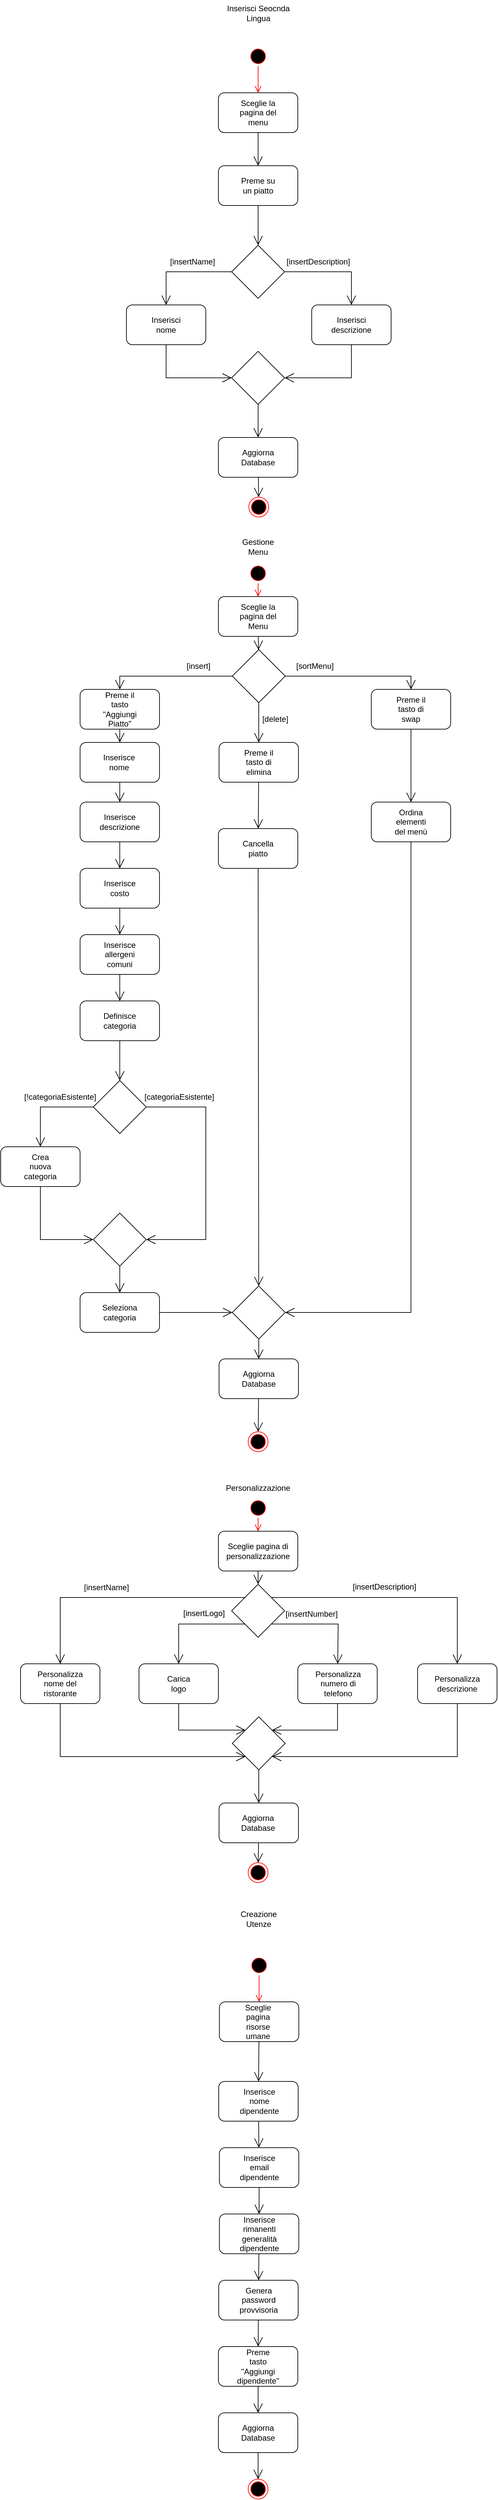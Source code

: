 <mxfile version="20.6.0" type="device"><diagram id="0lqbsO-SBqdDEQpHJM7t" name="Pagina-1"><mxGraphModel dx="832" dy="441" grid="1" gridSize="10" guides="1" tooltips="1" connect="1" arrows="1" fold="1" page="1" pageScale="1" pageWidth="827" pageHeight="1169" math="0" shadow="0"><root><mxCell id="0"/><mxCell id="1" parent="0"/><mxCell id="LTOrZeAIDB8K7VxCRb2F-1" value="" style="ellipse;html=1;shape=startState;fillColor=#000000;strokeColor=#ff0000;" vertex="1" parent="1"><mxGeometry x="384" y="110" width="30" height="30" as="geometry"/></mxCell><mxCell id="LTOrZeAIDB8K7VxCRb2F-2" value="" style="edgeStyle=orthogonalEdgeStyle;html=1;verticalAlign=bottom;endArrow=open;endSize=8;strokeColor=#ff0000;rounded=0;" edge="1" source="LTOrZeAIDB8K7VxCRb2F-1" parent="1" target="LTOrZeAIDB8K7VxCRb2F-119"><mxGeometry relative="1" as="geometry"><mxPoint x="400" y="180" as="targetPoint"/><mxPoint x="399" y="200" as="sourcePoint"/></mxGeometry></mxCell><mxCell id="LTOrZeAIDB8K7VxCRb2F-3" value="" style="rounded=1;whiteSpace=wrap;html=1;" vertex="1" parent="1"><mxGeometry x="480" y="500" width="120" height="60" as="geometry"/></mxCell><mxCell id="LTOrZeAIDB8K7VxCRb2F-4" value="" style="ellipse;html=1;shape=endState;fillColor=#000000;strokeColor=#ff0000;" vertex="1" parent="1"><mxGeometry x="385" y="790" width="30" height="30" as="geometry"/></mxCell><mxCell id="LTOrZeAIDB8K7VxCRb2F-5" value="" style="rounded=1;whiteSpace=wrap;html=1;" vertex="1" parent="1"><mxGeometry x="200" y="500" width="120" height="60" as="geometry"/></mxCell><mxCell id="LTOrZeAIDB8K7VxCRb2F-6" value="" style="rhombus;whiteSpace=wrap;html=1;" vertex="1" parent="1"><mxGeometry x="359" y="410" width="80" height="80" as="geometry"/></mxCell><mxCell id="LTOrZeAIDB8K7VxCRb2F-7" value="" style="endArrow=open;endFill=1;endSize=12;html=1;rounded=0;" edge="1" parent="1" source="LTOrZeAIDB8K7VxCRb2F-6" target="LTOrZeAIDB8K7VxCRb2F-5"><mxGeometry width="160" relative="1" as="geometry"><mxPoint x="330" y="570" as="sourcePoint"/><mxPoint x="490" y="570" as="targetPoint"/><Array as="points"><mxPoint x="260" y="450"/></Array></mxGeometry></mxCell><mxCell id="LTOrZeAIDB8K7VxCRb2F-8" value="" style="endArrow=open;endFill=1;endSize=12;html=1;rounded=0;" edge="1" parent="1" source="LTOrZeAIDB8K7VxCRb2F-6" target="LTOrZeAIDB8K7VxCRb2F-3"><mxGeometry width="160" relative="1" as="geometry"><mxPoint x="330" y="570" as="sourcePoint"/><mxPoint x="490" y="570" as="targetPoint"/><Array as="points"><mxPoint x="540" y="450"/></Array></mxGeometry></mxCell><mxCell id="LTOrZeAIDB8K7VxCRb2F-9" value="Inserisci nome" style="text;html=1;strokeColor=none;fillColor=none;align=center;verticalAlign=middle;whiteSpace=wrap;rounded=0;" vertex="1" parent="1"><mxGeometry x="230" y="515" width="60" height="30" as="geometry"/></mxCell><mxCell id="LTOrZeAIDB8K7VxCRb2F-10" value="Inserisci descrizione" style="text;html=1;strokeColor=none;fillColor=none;align=center;verticalAlign=middle;whiteSpace=wrap;rounded=0;" vertex="1" parent="1"><mxGeometry x="510" y="515" width="60" height="30" as="geometry"/></mxCell><mxCell id="LTOrZeAIDB8K7VxCRb2F-11" value="" style="rhombus;whiteSpace=wrap;html=1;" vertex="1" parent="1"><mxGeometry x="359" y="570" width="80" height="80" as="geometry"/></mxCell><mxCell id="LTOrZeAIDB8K7VxCRb2F-12" value="" style="endArrow=open;endFill=1;endSize=12;html=1;rounded=0;" edge="1" parent="1" source="LTOrZeAIDB8K7VxCRb2F-5" target="LTOrZeAIDB8K7VxCRb2F-11"><mxGeometry width="160" relative="1" as="geometry"><mxPoint x="330" y="560" as="sourcePoint"/><mxPoint x="490" y="560" as="targetPoint"/><Array as="points"><mxPoint x="260" y="610"/></Array></mxGeometry></mxCell><mxCell id="LTOrZeAIDB8K7VxCRb2F-13" value="" style="endArrow=open;endFill=1;endSize=12;html=1;rounded=0;" edge="1" parent="1" source="LTOrZeAIDB8K7VxCRb2F-3" target="LTOrZeAIDB8K7VxCRb2F-11"><mxGeometry width="160" relative="1" as="geometry"><mxPoint x="330" y="560" as="sourcePoint"/><mxPoint x="490" y="560" as="targetPoint"/><Array as="points"><mxPoint x="540" y="610"/></Array></mxGeometry></mxCell><mxCell id="LTOrZeAIDB8K7VxCRb2F-14" value="" style="endArrow=open;endFill=1;endSize=12;html=1;rounded=0;" edge="1" parent="1" source="LTOrZeAIDB8K7VxCRb2F-11" target="LTOrZeAIDB8K7VxCRb2F-117"><mxGeometry width="160" relative="1" as="geometry"><mxPoint x="330" y="560" as="sourcePoint"/><mxPoint x="400" y="700" as="targetPoint"/></mxGeometry></mxCell><mxCell id="LTOrZeAIDB8K7VxCRb2F-15" value="[insertName]" style="text;html=1;strokeColor=none;fillColor=none;align=center;verticalAlign=middle;whiteSpace=wrap;rounded=0;" vertex="1" parent="1"><mxGeometry x="270" y="420" width="60" height="30" as="geometry"/></mxCell><mxCell id="LTOrZeAIDB8K7VxCRb2F-16" value="[insertDescription]" style="text;html=1;strokeColor=none;fillColor=none;align=center;verticalAlign=middle;whiteSpace=wrap;rounded=0;" vertex="1" parent="1"><mxGeometry x="460" y="420" width="60" height="30" as="geometry"/></mxCell><mxCell id="LTOrZeAIDB8K7VxCRb2F-17" value="Inserisci Seocnda Lingua" style="text;html=1;strokeColor=none;fillColor=none;align=center;verticalAlign=middle;whiteSpace=wrap;rounded=0;" vertex="1" parent="1"><mxGeometry x="343.5" y="40" width="111" height="40" as="geometry"/></mxCell><mxCell id="LTOrZeAIDB8K7VxCRb2F-23" value="" style="ellipse;html=1;shape=startState;fillColor=#000000;strokeColor=#ff0000;" vertex="1" parent="1"><mxGeometry x="384" y="890" width="30" height="30" as="geometry"/></mxCell><mxCell id="LTOrZeAIDB8K7VxCRb2F-24" value="" style="edgeStyle=orthogonalEdgeStyle;html=1;verticalAlign=bottom;endArrow=open;endSize=8;strokeColor=#ff0000;rounded=0;" edge="1" source="LTOrZeAIDB8K7VxCRb2F-23" parent="1" target="LTOrZeAIDB8K7VxCRb2F-127"><mxGeometry relative="1" as="geometry"><mxPoint x="399" y="960" as="targetPoint"/></mxGeometry></mxCell><mxCell id="LTOrZeAIDB8K7VxCRb2F-25" value="" style="rhombus;whiteSpace=wrap;html=1;" vertex="1" parent="1"><mxGeometry x="360" y="1020" width="80" height="80" as="geometry"/></mxCell><mxCell id="LTOrZeAIDB8K7VxCRb2F-26" value="" style="rounded=1;whiteSpace=wrap;html=1;" vertex="1" parent="1"><mxGeometry x="130" y="1160" width="120" height="60" as="geometry"/></mxCell><mxCell id="LTOrZeAIDB8K7VxCRb2F-27" value="" style="rounded=1;whiteSpace=wrap;html=1;" vertex="1" parent="1"><mxGeometry x="339" y="1290" width="120" height="60" as="geometry"/></mxCell><mxCell id="LTOrZeAIDB8K7VxCRb2F-28" value="" style="endArrow=open;endFill=1;endSize=12;html=1;rounded=0;" edge="1" parent="1" source="LTOrZeAIDB8K7VxCRb2F-25" target="LTOrZeAIDB8K7VxCRb2F-130"><mxGeometry width="160" relative="1" as="geometry"><mxPoint x="330" y="1290" as="sourcePoint"/><mxPoint x="490" y="1290" as="targetPoint"/><Array as="points"><mxPoint x="190" y="1060"/></Array></mxGeometry></mxCell><mxCell id="LTOrZeAIDB8K7VxCRb2F-29" value="" style="endArrow=open;endFill=1;endSize=12;html=1;rounded=0;" edge="1" parent="1" source="LTOrZeAIDB8K7VxCRb2F-25" target="LTOrZeAIDB8K7VxCRb2F-136"><mxGeometry width="160" relative="1" as="geometry"><mxPoint x="330" y="1290" as="sourcePoint"/><mxPoint x="370" y="1130" as="targetPoint"/><Array as="points"/></mxGeometry></mxCell><mxCell id="LTOrZeAIDB8K7VxCRb2F-30" value="[insert]" style="text;html=1;strokeColor=none;fillColor=none;align=center;verticalAlign=middle;whiteSpace=wrap;rounded=0;" vertex="1" parent="1"><mxGeometry x="279" y="1030" width="60" height="30" as="geometry"/></mxCell><mxCell id="LTOrZeAIDB8K7VxCRb2F-31" value="[delete]" style="text;html=1;strokeColor=none;fillColor=none;align=center;verticalAlign=middle;whiteSpace=wrap;rounded=0;" vertex="1" parent="1"><mxGeometry x="394.5" y="1110" width="60" height="30" as="geometry"/></mxCell><mxCell id="LTOrZeAIDB8K7VxCRb2F-32" value="Inserisce nome" style="text;html=1;strokeColor=none;fillColor=none;align=center;verticalAlign=middle;whiteSpace=wrap;rounded=0;" vertex="1" parent="1"><mxGeometry x="159" y="1175" width="60" height="30" as="geometry"/></mxCell><mxCell id="LTOrZeAIDB8K7VxCRb2F-33" value="" style="rounded=1;whiteSpace=wrap;html=1;" vertex="1" parent="1"><mxGeometry x="130" y="1250" width="120" height="60" as="geometry"/></mxCell><mxCell id="LTOrZeAIDB8K7VxCRb2F-34" value="" style="endArrow=open;endFill=1;endSize=12;html=1;rounded=0;" edge="1" parent="1" source="LTOrZeAIDB8K7VxCRb2F-26" target="LTOrZeAIDB8K7VxCRb2F-33"><mxGeometry width="160" relative="1" as="geometry"><mxPoint x="230" y="1270" as="sourcePoint"/><mxPoint x="390" y="1270" as="targetPoint"/></mxGeometry></mxCell><mxCell id="LTOrZeAIDB8K7VxCRb2F-35" value="Inserisce descrizione" style="text;html=1;strokeColor=none;fillColor=none;align=center;verticalAlign=middle;whiteSpace=wrap;rounded=0;" vertex="1" parent="1"><mxGeometry x="160" y="1265" width="60" height="30" as="geometry"/></mxCell><mxCell id="LTOrZeAIDB8K7VxCRb2F-36" value="" style="rounded=1;whiteSpace=wrap;html=1;" vertex="1" parent="1"><mxGeometry x="130" y="1350" width="120" height="60" as="geometry"/></mxCell><mxCell id="LTOrZeAIDB8K7VxCRb2F-37" value="Inserisce costo&lt;span style=&quot;color: rgba(0, 0, 0, 0); font-family: monospace; font-size: 0px; text-align: start;&quot;&gt;%3CmxGraphModel%3E%3Croot%3E%3CmxCell%20id%3D%220%22%2F%3E%3CmxCell%20id%3D%221%22%20parent%3D%220%22%2F%3E%3CmxCell%20id%3D%222%22%20value%3D%22%22%20style%3D%22endArrow%3Dopen%3BendFill%3D1%3BendSize%3D12%3Bhtml%3D1%3Brounded%3D0%3B%22%20edge%3D%221%22%20parent%3D%221%22%3E%3CmxGeometry%20width%3D%22160%22%20relative%3D%221%22%20as%3D%22geometry%22%3E%3CmxPoint%20x%3D%22260%22%20y%3D%22980%22%20as%3D%22sourcePoint%22%2F%3E%3CmxPoint%20x%3D%22260%22%20y%3D%221020%22%20as%3D%22targetPoint%22%2F%3E%3C%2FmxGeometry%3E%3C%2FmxCell%3E%3C%2Froot%3E%3C%2FmxGraphModel%3E&lt;/span&gt;" style="text;html=1;strokeColor=none;fillColor=none;align=center;verticalAlign=middle;whiteSpace=wrap;rounded=0;" vertex="1" parent="1"><mxGeometry x="160" y="1365" width="60" height="30" as="geometry"/></mxCell><mxCell id="LTOrZeAIDB8K7VxCRb2F-40" value="" style="endArrow=open;endFill=1;endSize=12;html=1;rounded=0;" edge="1" parent="1" source="LTOrZeAIDB8K7VxCRb2F-33" target="LTOrZeAIDB8K7VxCRb2F-36"><mxGeometry width="160" relative="1" as="geometry"><mxPoint x="200" y="1220" as="sourcePoint"/><mxPoint x="200" y="1260" as="targetPoint"/></mxGeometry></mxCell><mxCell id="LTOrZeAIDB8K7VxCRb2F-41" value="" style="endArrow=open;endFill=1;endSize=12;html=1;rounded=0;" edge="1" parent="1" source="LTOrZeAIDB8K7VxCRb2F-36" target="LTOrZeAIDB8K7VxCRb2F-42"><mxGeometry width="160" relative="1" as="geometry"><mxPoint x="210" y="1410" as="sourcePoint"/><mxPoint x="210" y="1450" as="targetPoint"/></mxGeometry></mxCell><mxCell id="LTOrZeAIDB8K7VxCRb2F-42" value="" style="rounded=1;whiteSpace=wrap;html=1;" vertex="1" parent="1"><mxGeometry x="130" y="1450" width="120" height="60" as="geometry"/></mxCell><mxCell id="LTOrZeAIDB8K7VxCRb2F-43" value="Inserisce allergeni comuni&lt;span style=&quot;color: rgba(0, 0, 0, 0); font-family: monospace; font-size: 0px; text-align: start;&quot;&gt;%3CmxGraphModel%3E%3Croot%3E%3CmxCell%20id%3D%220%22%2F%3E%3CmxCell%20id%3D%221%22%20parent%3D%220%22%2F%3E%3CmxCell%20id%3D%222%22%20value%3D%22%22%20style%3D%22endArrow%3Dopen%3BendFill%3D1%3BendSize%3D12%3Bhtml%3D1%3Brounded%3D0%3B%22%20edge%3D%221%22%20parent%3D%221%22%3E%3CmxGeometry%20width%3D%22160%22%20relative%3D%221%22%20as%3D%22geometry%22%3E%3CmxPoint%20x%3D%22260%22%20y%3D%22980%22%20as%3D%22sourcePoint%22%2F%3E%3CmxPoint%20x%3D%22260%22%20y%3D%221020%22%20as%3D%22targetPoint%22%2F%3E%3C%2FmxGeometry%3E%3C%2FmxCell%3E%3C%2Froot%3E%3C%2FmxGraphModel%3E&lt;/span&gt;" style="text;html=1;strokeColor=none;fillColor=none;align=center;verticalAlign=middle;whiteSpace=wrap;rounded=0;" vertex="1" parent="1"><mxGeometry x="160" y="1465" width="60" height="30" as="geometry"/></mxCell><mxCell id="LTOrZeAIDB8K7VxCRb2F-45" value="" style="rounded=1;whiteSpace=wrap;html=1;" vertex="1" parent="1"><mxGeometry x="130" y="1550" width="120" height="60" as="geometry"/></mxCell><mxCell id="LTOrZeAIDB8K7VxCRb2F-46" value="Definisce categoria" style="text;html=1;strokeColor=none;fillColor=none;align=center;verticalAlign=middle;whiteSpace=wrap;rounded=0;" vertex="1" parent="1"><mxGeometry x="160" y="1565" width="60" height="30" as="geometry"/></mxCell><mxCell id="LTOrZeAIDB8K7VxCRb2F-47" value="" style="rhombus;whiteSpace=wrap;html=1;" vertex="1" parent="1"><mxGeometry x="150" y="1670" width="80" height="80" as="geometry"/></mxCell><mxCell id="LTOrZeAIDB8K7VxCRb2F-48" value="" style="endArrow=open;endFill=1;endSize=12;html=1;rounded=0;" edge="1" parent="1" source="LTOrZeAIDB8K7VxCRb2F-42" target="LTOrZeAIDB8K7VxCRb2F-45"><mxGeometry width="160" relative="1" as="geometry"><mxPoint x="180" y="1600" as="sourcePoint"/><mxPoint x="340" y="1600" as="targetPoint"/></mxGeometry></mxCell><mxCell id="LTOrZeAIDB8K7VxCRb2F-49" value="" style="endArrow=open;endFill=1;endSize=12;html=1;rounded=0;" edge="1" parent="1" source="LTOrZeAIDB8K7VxCRb2F-45" target="LTOrZeAIDB8K7VxCRb2F-47"><mxGeometry width="160" relative="1" as="geometry"><mxPoint x="180" y="1600" as="sourcePoint"/><mxPoint x="340" y="1600" as="targetPoint"/></mxGeometry></mxCell><mxCell id="LTOrZeAIDB8K7VxCRb2F-50" value="" style="rounded=1;whiteSpace=wrap;html=1;" vertex="1" parent="1"><mxGeometry x="10" y="1770" width="120" height="60" as="geometry"/></mxCell><mxCell id="LTOrZeAIDB8K7VxCRb2F-51" value="" style="rounded=1;whiteSpace=wrap;html=1;" vertex="1" parent="1"><mxGeometry x="130" y="1990" width="120" height="60" as="geometry"/></mxCell><mxCell id="LTOrZeAIDB8K7VxCRb2F-52" value="" style="endArrow=open;endFill=1;endSize=12;html=1;rounded=0;" edge="1" parent="1" source="LTOrZeAIDB8K7VxCRb2F-47" target="LTOrZeAIDB8K7VxCRb2F-50"><mxGeometry width="160" relative="1" as="geometry"><mxPoint x="250" y="1680" as="sourcePoint"/><mxPoint x="410" y="1680" as="targetPoint"/><Array as="points"><mxPoint x="70" y="1710"/></Array></mxGeometry></mxCell><mxCell id="LTOrZeAIDB8K7VxCRb2F-53" value="" style="endArrow=open;endFill=1;endSize=12;html=1;rounded=0;" edge="1" parent="1" source="LTOrZeAIDB8K7VxCRb2F-47" target="LTOrZeAIDB8K7VxCRb2F-57"><mxGeometry width="160" relative="1" as="geometry"><mxPoint x="250" y="1680" as="sourcePoint"/><mxPoint x="410" y="1680" as="targetPoint"/><Array as="points"><mxPoint x="320" y="1710"/><mxPoint x="320" y="1810"/><mxPoint x="320" y="1910"/></Array></mxGeometry></mxCell><mxCell id="LTOrZeAIDB8K7VxCRb2F-54" value="[categoriaEsistente]" style="text;html=1;strokeColor=none;fillColor=none;align=center;verticalAlign=middle;whiteSpace=wrap;rounded=0;" vertex="1" parent="1"><mxGeometry x="250" y="1680" width="60" height="30" as="geometry"/></mxCell><mxCell id="LTOrZeAIDB8K7VxCRb2F-55" value="[!categoriaEsistente]" style="text;html=1;strokeColor=none;fillColor=none;align=center;verticalAlign=middle;whiteSpace=wrap;rounded=0;" vertex="1" parent="1"><mxGeometry x="70" y="1680" width="60" height="30" as="geometry"/></mxCell><mxCell id="LTOrZeAIDB8K7VxCRb2F-56" value="Crea nuova categoria" style="text;html=1;strokeColor=none;fillColor=none;align=center;verticalAlign=middle;whiteSpace=wrap;rounded=0;" vertex="1" parent="1"><mxGeometry x="40" y="1785" width="60" height="30" as="geometry"/></mxCell><mxCell id="LTOrZeAIDB8K7VxCRb2F-57" value="" style="rhombus;whiteSpace=wrap;html=1;" vertex="1" parent="1"><mxGeometry x="150" y="1870" width="80" height="80" as="geometry"/></mxCell><mxCell id="LTOrZeAIDB8K7VxCRb2F-58" value="" style="endArrow=open;endFill=1;endSize=12;html=1;rounded=0;" edge="1" parent="1" source="LTOrZeAIDB8K7VxCRb2F-50" target="LTOrZeAIDB8K7VxCRb2F-57"><mxGeometry width="160" relative="1" as="geometry"><mxPoint x="250" y="1830" as="sourcePoint"/><mxPoint x="410" y="1830" as="targetPoint"/><Array as="points"><mxPoint x="70" y="1910"/><mxPoint x="140" y="1910"/></Array></mxGeometry></mxCell><mxCell id="LTOrZeAIDB8K7VxCRb2F-59" value="" style="endArrow=open;endFill=1;endSize=12;html=1;rounded=0;" edge="1" parent="1" source="LTOrZeAIDB8K7VxCRb2F-57" target="LTOrZeAIDB8K7VxCRb2F-51"><mxGeometry width="160" relative="1" as="geometry"><mxPoint x="180" y="1830" as="sourcePoint"/><mxPoint x="340" y="1830" as="targetPoint"/></mxGeometry></mxCell><mxCell id="LTOrZeAIDB8K7VxCRb2F-60" value="Seleziona categoria" style="text;html=1;strokeColor=none;fillColor=none;align=center;verticalAlign=middle;whiteSpace=wrap;rounded=0;" vertex="1" parent="1"><mxGeometry x="160" y="2005" width="60" height="30" as="geometry"/></mxCell><mxCell id="LTOrZeAIDB8K7VxCRb2F-62" value="" style="rounded=1;whiteSpace=wrap;html=1;" vertex="1" parent="1"><mxGeometry x="570" y="1250" width="120" height="60" as="geometry"/></mxCell><mxCell id="LTOrZeAIDB8K7VxCRb2F-63" value="" style="endArrow=open;endFill=1;endSize=12;html=1;rounded=0;" edge="1" parent="1" source="LTOrZeAIDB8K7VxCRb2F-25" target="LTOrZeAIDB8K7VxCRb2F-131"><mxGeometry width="160" relative="1" as="geometry"><mxPoint x="340" y="1190" as="sourcePoint"/><mxPoint x="500" y="1190" as="targetPoint"/><Array as="points"><mxPoint x="630" y="1060"/></Array></mxGeometry></mxCell><mxCell id="LTOrZeAIDB8K7VxCRb2F-64" value="[sortMenu]" style="text;html=1;strokeColor=none;fillColor=none;align=center;verticalAlign=middle;whiteSpace=wrap;rounded=0;" vertex="1" parent="1"><mxGeometry x="454.5" y="1030" width="60" height="30" as="geometry"/></mxCell><mxCell id="LTOrZeAIDB8K7VxCRb2F-65" value="Cancella piatto" style="text;html=1;strokeColor=none;fillColor=none;align=center;verticalAlign=middle;whiteSpace=wrap;rounded=0;" vertex="1" parent="1"><mxGeometry x="369" y="1305" width="60" height="30" as="geometry"/></mxCell><mxCell id="LTOrZeAIDB8K7VxCRb2F-66" value="Ordina elementi del menù" style="text;html=1;strokeColor=none;fillColor=none;align=center;verticalAlign=middle;whiteSpace=wrap;rounded=0;" vertex="1" parent="1"><mxGeometry x="600" y="1265" width="60" height="30" as="geometry"/></mxCell><mxCell id="LTOrZeAIDB8K7VxCRb2F-67" value="" style="rhombus;whiteSpace=wrap;html=1;" vertex="1" parent="1"><mxGeometry x="360" y="1980" width="80" height="80" as="geometry"/></mxCell><mxCell id="LTOrZeAIDB8K7VxCRb2F-68" value="" style="endArrow=open;endFill=1;endSize=12;html=1;rounded=0;" edge="1" parent="1" source="LTOrZeAIDB8K7VxCRb2F-51" target="LTOrZeAIDB8K7VxCRb2F-67"><mxGeometry width="160" relative="1" as="geometry"><mxPoint x="450" y="1930" as="sourcePoint"/><mxPoint x="610" y="1930" as="targetPoint"/><Array as="points"/></mxGeometry></mxCell><mxCell id="LTOrZeAIDB8K7VxCRb2F-69" value="" style="endArrow=open;endFill=1;endSize=12;html=1;rounded=0;" edge="1" parent="1" source="LTOrZeAIDB8K7VxCRb2F-62" target="LTOrZeAIDB8K7VxCRb2F-67"><mxGeometry width="160" relative="1" as="geometry"><mxPoint x="450" y="1930" as="sourcePoint"/><mxPoint x="610" y="1930" as="targetPoint"/><Array as="points"><mxPoint x="630" y="2020"/></Array></mxGeometry></mxCell><mxCell id="LTOrZeAIDB8K7VxCRb2F-70" value="" style="endArrow=open;endFill=1;endSize=12;html=1;rounded=0;" edge="1" parent="1" source="LTOrZeAIDB8K7VxCRb2F-27" target="LTOrZeAIDB8K7VxCRb2F-67"><mxGeometry width="160" relative="1" as="geometry"><mxPoint x="300" y="2005" as="sourcePoint"/><mxPoint x="460" y="2005" as="targetPoint"/></mxGeometry></mxCell><mxCell id="LTOrZeAIDB8K7VxCRb2F-71" value="" style="endArrow=open;endFill=1;endSize=12;html=1;rounded=0;" edge="1" parent="1" source="LTOrZeAIDB8K7VxCRb2F-144" target="LTOrZeAIDB8K7VxCRb2F-72"><mxGeometry width="160" relative="1" as="geometry"><mxPoint x="230" y="2140" as="sourcePoint"/><mxPoint x="250" y="2190" as="targetPoint"/></mxGeometry></mxCell><mxCell id="LTOrZeAIDB8K7VxCRb2F-72" value="" style="ellipse;html=1;shape=endState;fillColor=#000000;strokeColor=#ff0000;" vertex="1" parent="1"><mxGeometry x="384" y="2200.0" width="30" height="30" as="geometry"/></mxCell><mxCell id="LTOrZeAIDB8K7VxCRb2F-73" value="Gestione Menu" style="text;html=1;strokeColor=none;fillColor=none;align=center;verticalAlign=middle;whiteSpace=wrap;rounded=0;" vertex="1" parent="1"><mxGeometry x="369" y="850" width="60" height="30" as="geometry"/></mxCell><mxCell id="LTOrZeAIDB8K7VxCRb2F-74" value="Personalizzazione" style="text;html=1;strokeColor=none;fillColor=none;align=center;verticalAlign=middle;whiteSpace=wrap;rounded=0;" vertex="1" parent="1"><mxGeometry x="369" y="2270" width="60" height="30" as="geometry"/></mxCell><mxCell id="LTOrZeAIDB8K7VxCRb2F-75" value="" style="ellipse;html=1;shape=startState;fillColor=#000000;strokeColor=#ff0000;" vertex="1" parent="1"><mxGeometry x="384" y="2300" width="30" height="30" as="geometry"/></mxCell><mxCell id="LTOrZeAIDB8K7VxCRb2F-76" value="" style="edgeStyle=orthogonalEdgeStyle;html=1;verticalAlign=bottom;endArrow=open;endSize=8;strokeColor=#ff0000;rounded=0;" edge="1" source="LTOrZeAIDB8K7VxCRb2F-75" parent="1" target="LTOrZeAIDB8K7VxCRb2F-146"><mxGeometry relative="1" as="geometry"><mxPoint x="399" y="2360" as="targetPoint"/></mxGeometry></mxCell><mxCell id="LTOrZeAIDB8K7VxCRb2F-77" value="" style="rounded=1;whiteSpace=wrap;html=1;" vertex="1" parent="1"><mxGeometry x="40" y="2550" width="120" height="60" as="geometry"/></mxCell><mxCell id="LTOrZeAIDB8K7VxCRb2F-78" value="" style="rhombus;whiteSpace=wrap;html=1;" vertex="1" parent="1"><mxGeometry x="359" y="2430" width="80" height="80" as="geometry"/></mxCell><mxCell id="LTOrZeAIDB8K7VxCRb2F-79" value="" style="endArrow=open;endFill=1;endSize=12;html=1;rounded=0;exitX=0;exitY=0;exitDx=0;exitDy=0;" edge="1" parent="1" source="LTOrZeAIDB8K7VxCRb2F-78" target="LTOrZeAIDB8K7VxCRb2F-77"><mxGeometry width="160" relative="1" as="geometry"><mxPoint x="450" y="2420" as="sourcePoint"/><mxPoint x="610" y="2420" as="targetPoint"/><Array as="points"><mxPoint x="100" y="2450"/></Array></mxGeometry></mxCell><mxCell id="LTOrZeAIDB8K7VxCRb2F-80" value="" style="rounded=1;whiteSpace=wrap;html=1;" vertex="1" parent="1"><mxGeometry x="640" y="2550" width="120" height="60" as="geometry"/></mxCell><mxCell id="LTOrZeAIDB8K7VxCRb2F-81" value="" style="endArrow=open;endFill=1;endSize=12;html=1;rounded=0;exitX=1;exitY=0;exitDx=0;exitDy=0;" edge="1" parent="1" source="LTOrZeAIDB8K7VxCRb2F-78" target="LTOrZeAIDB8K7VxCRb2F-80"><mxGeometry width="160" relative="1" as="geometry"><mxPoint x="450" y="2420" as="sourcePoint"/><mxPoint x="610" y="2420" as="targetPoint"/><Array as="points"><mxPoint x="700" y="2450"/></Array></mxGeometry></mxCell><mxCell id="LTOrZeAIDB8K7VxCRb2F-82" value="" style="rounded=1;whiteSpace=wrap;html=1;" vertex="1" parent="1"><mxGeometry x="219" y="2550" width="120" height="60" as="geometry"/></mxCell><mxCell id="LTOrZeAIDB8K7VxCRb2F-83" value="" style="rounded=1;whiteSpace=wrap;html=1;" vertex="1" parent="1"><mxGeometry x="459" y="2550" width="120" height="60" as="geometry"/></mxCell><mxCell id="LTOrZeAIDB8K7VxCRb2F-84" value="" style="endArrow=open;endFill=1;endSize=12;html=1;rounded=0;exitX=0;exitY=1;exitDx=0;exitDy=0;" edge="1" parent="1" source="LTOrZeAIDB8K7VxCRb2F-78" target="LTOrZeAIDB8K7VxCRb2F-82"><mxGeometry width="160" relative="1" as="geometry"><mxPoint x="450" y="2420" as="sourcePoint"/><mxPoint x="610" y="2420" as="targetPoint"/><Array as="points"><mxPoint x="279" y="2490"/></Array></mxGeometry></mxCell><mxCell id="LTOrZeAIDB8K7VxCRb2F-85" value="" style="endArrow=open;endFill=1;endSize=12;html=1;rounded=0;exitX=1;exitY=1;exitDx=0;exitDy=0;" edge="1" parent="1" source="LTOrZeAIDB8K7VxCRb2F-78" target="LTOrZeAIDB8K7VxCRb2F-83"><mxGeometry width="160" relative="1" as="geometry"><mxPoint x="450" y="2420" as="sourcePoint"/><mxPoint x="610" y="2420" as="targetPoint"/><Array as="points"><mxPoint x="520" y="2490"/></Array></mxGeometry></mxCell><mxCell id="LTOrZeAIDB8K7VxCRb2F-86" value="[insertName]" style="text;html=1;strokeColor=none;fillColor=none;align=center;verticalAlign=middle;whiteSpace=wrap;rounded=0;" vertex="1" parent="1"><mxGeometry x="140" y="2420" width="60" height="30" as="geometry"/></mxCell><mxCell id="LTOrZeAIDB8K7VxCRb2F-87" value="&lt;span style=&quot;color: rgb(0, 0, 0); font-family: Helvetica; font-size: 12px; font-style: normal; font-variant-ligatures: normal; font-variant-caps: normal; font-weight: 400; letter-spacing: normal; orphans: 2; text-align: center; text-indent: 0px; text-transform: none; widows: 2; word-spacing: 0px; -webkit-text-stroke-width: 0px; background-color: rgb(248, 249, 250); text-decoration-thickness: initial; text-decoration-style: initial; text-decoration-color: initial; float: none; display: inline !important;&quot;&gt;[insertDescription]&lt;/span&gt;" style="text;whiteSpace=wrap;html=1;" vertex="1" parent="1"><mxGeometry x="540" y="2420" width="100" height="40" as="geometry"/></mxCell><mxCell id="LTOrZeAIDB8K7VxCRb2F-88" value="&lt;span style=&quot;color: rgb(0, 0, 0); font-family: Helvetica; font-size: 12px; font-style: normal; font-variant-ligatures: normal; font-variant-caps: normal; font-weight: 400; letter-spacing: normal; orphans: 2; text-align: center; text-indent: 0px; text-transform: none; widows: 2; word-spacing: 0px; -webkit-text-stroke-width: 0px; background-color: rgb(248, 249, 250); text-decoration-thickness: initial; text-decoration-style: initial; text-decoration-color: initial; float: none; display: inline !important;&quot;&gt;[insertLogo]&lt;/span&gt;" style="text;whiteSpace=wrap;html=1;" vertex="1" parent="1"><mxGeometry x="284" y="2460" width="76" height="30" as="geometry"/></mxCell><mxCell id="LTOrZeAIDB8K7VxCRb2F-91" value="[insertNumber]" style="text;html=1;strokeColor=none;fillColor=none;align=center;verticalAlign=middle;whiteSpace=wrap;rounded=0;" vertex="1" parent="1"><mxGeometry x="450" y="2460" width="60" height="30" as="geometry"/></mxCell><mxCell id="LTOrZeAIDB8K7VxCRb2F-92" value="Personalizza nome del ristorante" style="text;html=1;strokeColor=none;fillColor=none;align=center;verticalAlign=middle;whiteSpace=wrap;rounded=0;" vertex="1" parent="1"><mxGeometry x="70" y="2565" width="60" height="30" as="geometry"/></mxCell><mxCell id="LTOrZeAIDB8K7VxCRb2F-93" value="Carica logo" style="text;html=1;strokeColor=none;fillColor=none;align=center;verticalAlign=middle;whiteSpace=wrap;rounded=0;" vertex="1" parent="1"><mxGeometry x="249" y="2565" width="60" height="30" as="geometry"/></mxCell><mxCell id="LTOrZeAIDB8K7VxCRb2F-94" value="Personalizza numero di telefono" style="text;html=1;strokeColor=none;fillColor=none;align=center;verticalAlign=middle;whiteSpace=wrap;rounded=0;" vertex="1" parent="1"><mxGeometry x="490" y="2565" width="60" height="30" as="geometry"/></mxCell><mxCell id="LTOrZeAIDB8K7VxCRb2F-95" value="Personalizza descrizione" style="text;html=1;strokeColor=none;fillColor=none;align=center;verticalAlign=middle;whiteSpace=wrap;rounded=0;" vertex="1" parent="1"><mxGeometry x="670" y="2565" width="60" height="30" as="geometry"/></mxCell><mxCell id="LTOrZeAIDB8K7VxCRb2F-96" value="" style="rhombus;whiteSpace=wrap;html=1;" vertex="1" parent="1"><mxGeometry x="360" y="2630" width="80" height="80" as="geometry"/></mxCell><mxCell id="LTOrZeAIDB8K7VxCRb2F-97" value="" style="endArrow=open;endFill=1;endSize=12;html=1;rounded=0;entryX=0;entryY=1;entryDx=0;entryDy=0;" edge="1" parent="1" source="LTOrZeAIDB8K7VxCRb2F-77" target="LTOrZeAIDB8K7VxCRb2F-96"><mxGeometry width="160" relative="1" as="geometry"><mxPoint x="450" y="2610" as="sourcePoint"/><mxPoint x="610" y="2610" as="targetPoint"/><Array as="points"><mxPoint x="100" y="2690"/></Array></mxGeometry></mxCell><mxCell id="LTOrZeAIDB8K7VxCRb2F-98" value="" style="endArrow=open;endFill=1;endSize=12;html=1;rounded=0;entryX=0;entryY=0;entryDx=0;entryDy=0;" edge="1" parent="1" source="LTOrZeAIDB8K7VxCRb2F-82" target="LTOrZeAIDB8K7VxCRb2F-96"><mxGeometry width="160" relative="1" as="geometry"><mxPoint x="450" y="2610" as="sourcePoint"/><mxPoint x="610" y="2610" as="targetPoint"/><Array as="points"><mxPoint x="279" y="2650"/></Array></mxGeometry></mxCell><mxCell id="LTOrZeAIDB8K7VxCRb2F-99" value="" style="endArrow=open;endFill=1;endSize=12;html=1;rounded=0;entryX=1;entryY=1;entryDx=0;entryDy=0;" edge="1" parent="1" source="LTOrZeAIDB8K7VxCRb2F-80" target="LTOrZeAIDB8K7VxCRb2F-96"><mxGeometry width="160" relative="1" as="geometry"><mxPoint x="450" y="2610" as="sourcePoint"/><mxPoint x="610" y="2610" as="targetPoint"/><Array as="points"><mxPoint x="700" y="2690"/></Array></mxGeometry></mxCell><mxCell id="LTOrZeAIDB8K7VxCRb2F-100" value="" style="endArrow=open;endFill=1;endSize=12;html=1;rounded=0;entryX=1;entryY=0;entryDx=0;entryDy=0;" edge="1" parent="1" source="LTOrZeAIDB8K7VxCRb2F-83" target="LTOrZeAIDB8K7VxCRb2F-96"><mxGeometry width="160" relative="1" as="geometry"><mxPoint x="450" y="2610" as="sourcePoint"/><mxPoint x="610" y="2610" as="targetPoint"/><Array as="points"><mxPoint x="519" y="2650"/></Array></mxGeometry></mxCell><mxCell id="LTOrZeAIDB8K7VxCRb2F-101" value="" style="ellipse;html=1;shape=endState;fillColor=#000000;strokeColor=#ff0000;" vertex="1" parent="1"><mxGeometry x="384" y="2850" width="30" height="30" as="geometry"/></mxCell><mxCell id="LTOrZeAIDB8K7VxCRb2F-102" value="" style="endArrow=open;endFill=1;endSize=12;html=1;rounded=0;" edge="1" parent="1" source="LTOrZeAIDB8K7VxCRb2F-96" target="LTOrZeAIDB8K7VxCRb2F-159"><mxGeometry width="160" relative="1" as="geometry"><mxPoint x="450" y="2610" as="sourcePoint"/><mxPoint x="610" y="2610" as="targetPoint"/></mxGeometry></mxCell><mxCell id="LTOrZeAIDB8K7VxCRb2F-103" value="Creazione Utenze" style="text;html=1;strokeColor=none;fillColor=none;align=center;verticalAlign=middle;whiteSpace=wrap;rounded=0;" vertex="1" parent="1"><mxGeometry x="370" y="2920" width="60" height="30" as="geometry"/></mxCell><mxCell id="LTOrZeAIDB8K7VxCRb2F-104" value="" style="ellipse;html=1;shape=startState;fillColor=#000000;strokeColor=#ff0000;" vertex="1" parent="1"><mxGeometry x="385.5" y="2990" width="30" height="30" as="geometry"/></mxCell><mxCell id="LTOrZeAIDB8K7VxCRb2F-105" value="" style="edgeStyle=orthogonalEdgeStyle;html=1;verticalAlign=bottom;endArrow=open;endSize=8;strokeColor=#ff0000;rounded=0;" edge="1" source="LTOrZeAIDB8K7VxCRb2F-104" parent="1" target="LTOrZeAIDB8K7VxCRb2F-162"><mxGeometry relative="1" as="geometry"><mxPoint x="400" y="3050" as="targetPoint"/></mxGeometry></mxCell><mxCell id="LTOrZeAIDB8K7VxCRb2F-106" value="" style="rounded=1;whiteSpace=wrap;html=1;" vertex="1" parent="1"><mxGeometry x="339.5" y="3180" width="120" height="60" as="geometry"/></mxCell><mxCell id="LTOrZeAIDB8K7VxCRb2F-107" value="Inserisce nome dipendente" style="text;html=1;strokeColor=none;fillColor=none;align=center;verticalAlign=middle;whiteSpace=wrap;rounded=0;" vertex="1" parent="1"><mxGeometry x="370.5" y="3195" width="60" height="30" as="geometry"/></mxCell><mxCell id="LTOrZeAIDB8K7VxCRb2F-108" value="" style="rounded=1;whiteSpace=wrap;html=1;" vertex="1" parent="1"><mxGeometry x="340.5" y="3280" width="120" height="60" as="geometry"/></mxCell><mxCell id="LTOrZeAIDB8K7VxCRb2F-109" value="Inserisce email dipendente" style="text;html=1;strokeColor=none;fillColor=none;align=center;verticalAlign=middle;whiteSpace=wrap;rounded=0;" vertex="1" parent="1"><mxGeometry x="370.5" y="3295" width="60" height="30" as="geometry"/></mxCell><mxCell id="LTOrZeAIDB8K7VxCRb2F-110" value="" style="rounded=1;whiteSpace=wrap;html=1;" vertex="1" parent="1"><mxGeometry x="340.5" y="3380" width="120" height="60" as="geometry"/></mxCell><mxCell id="LTOrZeAIDB8K7VxCRb2F-111" value="Inserisce rimanenti generalità dipendente" style="text;html=1;strokeColor=none;fillColor=none;align=center;verticalAlign=middle;whiteSpace=wrap;rounded=0;" vertex="1" parent="1"><mxGeometry x="370.5" y="3395" width="60" height="30" as="geometry"/></mxCell><mxCell id="LTOrZeAIDB8K7VxCRb2F-112" value="" style="rounded=1;whiteSpace=wrap;html=1;" vertex="1" parent="1"><mxGeometry x="339.5" y="3480" width="120" height="60" as="geometry"/></mxCell><mxCell id="LTOrZeAIDB8K7VxCRb2F-113" value="Genera password provvisoria" style="text;html=1;strokeColor=none;fillColor=none;align=center;verticalAlign=middle;whiteSpace=wrap;rounded=0;" vertex="1" parent="1"><mxGeometry x="369.5" y="3495" width="60" height="30" as="geometry"/></mxCell><mxCell id="LTOrZeAIDB8K7VxCRb2F-114" value="" style="endArrow=open;endFill=1;endSize=12;html=1;rounded=0;" edge="1" parent="1" source="LTOrZeAIDB8K7VxCRb2F-106" target="LTOrZeAIDB8K7VxCRb2F-108"><mxGeometry width="160" relative="1" as="geometry"><mxPoint x="380.5" y="3370" as="sourcePoint"/><mxPoint x="540.5" y="3370" as="targetPoint"/></mxGeometry></mxCell><mxCell id="LTOrZeAIDB8K7VxCRb2F-115" value="" style="endArrow=open;endFill=1;endSize=12;html=1;rounded=0;" edge="1" parent="1" source="LTOrZeAIDB8K7VxCRb2F-108" target="LTOrZeAIDB8K7VxCRb2F-110"><mxGeometry width="160" relative="1" as="geometry"><mxPoint x="380.5" y="3370" as="sourcePoint"/><mxPoint x="540.5" y="3370" as="targetPoint"/></mxGeometry></mxCell><mxCell id="LTOrZeAIDB8K7VxCRb2F-116" value="" style="endArrow=open;endFill=1;endSize=12;html=1;rounded=0;" edge="1" parent="1" source="LTOrZeAIDB8K7VxCRb2F-110" target="LTOrZeAIDB8K7VxCRb2F-112"><mxGeometry width="160" relative="1" as="geometry"><mxPoint x="380.5" y="3370" as="sourcePoint"/><mxPoint x="540.5" y="3370" as="targetPoint"/></mxGeometry></mxCell><mxCell id="LTOrZeAIDB8K7VxCRb2F-117" value="" style="rounded=1;whiteSpace=wrap;html=1;" vertex="1" parent="1"><mxGeometry x="339" y="700" width="120" height="60" as="geometry"/></mxCell><mxCell id="LTOrZeAIDB8K7VxCRb2F-118" value="Aggiorna Database" style="text;html=1;strokeColor=none;fillColor=none;align=center;verticalAlign=middle;whiteSpace=wrap;rounded=0;" vertex="1" parent="1"><mxGeometry x="369" y="715" width="60" height="30" as="geometry"/></mxCell><mxCell id="LTOrZeAIDB8K7VxCRb2F-119" value="" style="rounded=1;whiteSpace=wrap;html=1;" vertex="1" parent="1"><mxGeometry x="339" y="180" width="120" height="60" as="geometry"/></mxCell><mxCell id="LTOrZeAIDB8K7VxCRb2F-120" value="Sceglie la pagina del menu" style="text;html=1;strokeColor=none;fillColor=none;align=center;verticalAlign=middle;whiteSpace=wrap;rounded=0;" vertex="1" parent="1"><mxGeometry x="369" y="195" width="60" height="30" as="geometry"/></mxCell><mxCell id="LTOrZeAIDB8K7VxCRb2F-121" value="" style="rounded=1;whiteSpace=wrap;html=1;" vertex="1" parent="1"><mxGeometry x="339" y="290" width="120" height="60" as="geometry"/></mxCell><mxCell id="LTOrZeAIDB8K7VxCRb2F-122" value="Preme su un piatto" style="text;html=1;strokeColor=none;fillColor=none;align=center;verticalAlign=middle;whiteSpace=wrap;rounded=0;" vertex="1" parent="1"><mxGeometry x="369" y="305" width="60" height="30" as="geometry"/></mxCell><mxCell id="LTOrZeAIDB8K7VxCRb2F-123" value="" style="endArrow=open;endFill=1;endSize=12;html=1;rounded=0;" edge="1" parent="1" source="LTOrZeAIDB8K7VxCRb2F-119" target="LTOrZeAIDB8K7VxCRb2F-121"><mxGeometry width="160" relative="1" as="geometry"><mxPoint x="340" y="390" as="sourcePoint"/><mxPoint x="500" y="390" as="targetPoint"/></mxGeometry></mxCell><mxCell id="LTOrZeAIDB8K7VxCRb2F-124" value="" style="endArrow=open;endFill=1;endSize=12;html=1;rounded=0;" edge="1" parent="1" source="LTOrZeAIDB8K7VxCRb2F-121" target="LTOrZeAIDB8K7VxCRb2F-6"><mxGeometry width="160" relative="1" as="geometry"><mxPoint x="340" y="310" as="sourcePoint"/><mxPoint x="500" y="310" as="targetPoint"/></mxGeometry></mxCell><mxCell id="LTOrZeAIDB8K7VxCRb2F-125" value="" style="endArrow=open;endFill=1;endSize=12;html=1;rounded=0;" edge="1" parent="1" source="LTOrZeAIDB8K7VxCRb2F-117" target="LTOrZeAIDB8K7VxCRb2F-4"><mxGeometry width="160" relative="1" as="geometry"><mxPoint x="250" y="910" as="sourcePoint"/><mxPoint x="410" y="910" as="targetPoint"/></mxGeometry></mxCell><mxCell id="LTOrZeAIDB8K7VxCRb2F-127" value="" style="rounded=1;whiteSpace=wrap;html=1;" vertex="1" parent="1"><mxGeometry x="339" y="940" width="120" height="60" as="geometry"/></mxCell><mxCell id="LTOrZeAIDB8K7VxCRb2F-128" value="Sceglie la pagina del Menu" style="text;html=1;strokeColor=none;fillColor=none;align=center;verticalAlign=middle;whiteSpace=wrap;rounded=0;" vertex="1" parent="1"><mxGeometry x="369" y="955" width="60" height="30" as="geometry"/></mxCell><mxCell id="LTOrZeAIDB8K7VxCRb2F-129" value="" style="endArrow=open;endFill=1;endSize=12;html=1;rounded=0;" edge="1" parent="1" source="LTOrZeAIDB8K7VxCRb2F-127" target="LTOrZeAIDB8K7VxCRb2F-25"><mxGeometry width="160" relative="1" as="geometry"><mxPoint x="300" y="1060" as="sourcePoint"/><mxPoint x="460" y="1060" as="targetPoint"/></mxGeometry></mxCell><mxCell id="LTOrZeAIDB8K7VxCRb2F-130" value="" style="rounded=1;whiteSpace=wrap;html=1;" vertex="1" parent="1"><mxGeometry x="130" y="1080" width="120" height="60" as="geometry"/></mxCell><mxCell id="LTOrZeAIDB8K7VxCRb2F-131" value="" style="rounded=1;whiteSpace=wrap;html=1;" vertex="1" parent="1"><mxGeometry x="570" y="1080" width="120" height="60" as="geometry"/></mxCell><mxCell id="LTOrZeAIDB8K7VxCRb2F-132" value="" style="endArrow=open;endFill=1;endSize=12;html=1;rounded=0;" edge="1" parent="1" source="LTOrZeAIDB8K7VxCRb2F-130" target="LTOrZeAIDB8K7VxCRb2F-26"><mxGeometry width="160" relative="1" as="geometry"><mxPoint x="300" y="1200" as="sourcePoint"/><mxPoint x="460" y="1200" as="targetPoint"/></mxGeometry></mxCell><mxCell id="LTOrZeAIDB8K7VxCRb2F-133" value="" style="endArrow=open;endFill=1;endSize=12;html=1;rounded=0;" edge="1" parent="1" source="LTOrZeAIDB8K7VxCRb2F-131" target="LTOrZeAIDB8K7VxCRb2F-62"><mxGeometry width="160" relative="1" as="geometry"><mxPoint x="300" y="1200" as="sourcePoint"/><mxPoint x="460" y="1200" as="targetPoint"/></mxGeometry></mxCell><mxCell id="LTOrZeAIDB8K7VxCRb2F-134" value="Preme il tasto &quot;Aggiungi Piatto&quot;" style="text;html=1;strokeColor=none;fillColor=none;align=center;verticalAlign=middle;whiteSpace=wrap;rounded=0;" vertex="1" parent="1"><mxGeometry x="160" y="1095" width="60" height="30" as="geometry"/></mxCell><mxCell id="LTOrZeAIDB8K7VxCRb2F-135" value="Preme il tasto di swap" style="text;html=1;strokeColor=none;fillColor=none;align=center;verticalAlign=middle;whiteSpace=wrap;rounded=0;" vertex="1" parent="1"><mxGeometry x="600" y="1095" width="60" height="30" as="geometry"/></mxCell><mxCell id="LTOrZeAIDB8K7VxCRb2F-136" value="" style="rounded=1;whiteSpace=wrap;html=1;" vertex="1" parent="1"><mxGeometry x="340" y="1160" width="120" height="60" as="geometry"/></mxCell><mxCell id="LTOrZeAIDB8K7VxCRb2F-138" value="Preme il tasto di elimina" style="text;html=1;strokeColor=none;fillColor=none;align=center;verticalAlign=middle;whiteSpace=wrap;rounded=0;" vertex="1" parent="1"><mxGeometry x="370" y="1175" width="60" height="30" as="geometry"/></mxCell><mxCell id="LTOrZeAIDB8K7VxCRb2F-139" value="" style="endArrow=open;endFill=1;endSize=12;html=1;rounded=0;" edge="1" parent="1" source="LTOrZeAIDB8K7VxCRb2F-136" target="LTOrZeAIDB8K7VxCRb2F-27"><mxGeometry width="160" relative="1" as="geometry"><mxPoint x="230" y="1180" as="sourcePoint"/><mxPoint x="390" y="1180" as="targetPoint"/></mxGeometry></mxCell><mxCell id="LTOrZeAIDB8K7VxCRb2F-143" value="" style="endArrow=open;endFill=1;endSize=12;html=1;rounded=0;" edge="1" parent="1" target="LTOrZeAIDB8K7VxCRb2F-144" source="LTOrZeAIDB8K7VxCRb2F-67"><mxGeometry width="160" relative="1" as="geometry"><mxPoint x="530" y="2070" as="sourcePoint"/><mxPoint x="680" y="1950" as="targetPoint"/></mxGeometry></mxCell><mxCell id="LTOrZeAIDB8K7VxCRb2F-144" value="" style="rounded=1;whiteSpace=wrap;html=1;" vertex="1" parent="1"><mxGeometry x="340" y="2090" width="120" height="60" as="geometry"/></mxCell><mxCell id="LTOrZeAIDB8K7VxCRb2F-145" value="Aggiorna Database" style="text;html=1;strokeColor=none;fillColor=none;align=center;verticalAlign=middle;whiteSpace=wrap;rounded=0;" vertex="1" parent="1"><mxGeometry x="370" y="2105" width="60" height="30" as="geometry"/></mxCell><mxCell id="LTOrZeAIDB8K7VxCRb2F-146" value="" style="rounded=1;whiteSpace=wrap;html=1;" vertex="1" parent="1"><mxGeometry x="339" y="2350" width="120" height="60" as="geometry"/></mxCell><mxCell id="LTOrZeAIDB8K7VxCRb2F-147" value="Sceglie pagina di personalizzazione" style="text;html=1;strokeColor=none;fillColor=none;align=center;verticalAlign=middle;whiteSpace=wrap;rounded=0;" vertex="1" parent="1"><mxGeometry x="369" y="2365" width="60" height="30" as="geometry"/></mxCell><mxCell id="LTOrZeAIDB8K7VxCRb2F-148" value="" style="endArrow=open;endFill=1;endSize=12;html=1;rounded=0;" edge="1" parent="1" source="LTOrZeAIDB8K7VxCRb2F-146" target="LTOrZeAIDB8K7VxCRb2F-78"><mxGeometry width="160" relative="1" as="geometry"><mxPoint x="330" y="2290" as="sourcePoint"/><mxPoint x="490" y="2290" as="targetPoint"/></mxGeometry></mxCell><mxCell id="LTOrZeAIDB8K7VxCRb2F-159" value="" style="rounded=1;whiteSpace=wrap;html=1;" vertex="1" parent="1"><mxGeometry x="340" y="2760" width="120" height="60" as="geometry"/></mxCell><mxCell id="LTOrZeAIDB8K7VxCRb2F-160" value="" style="endArrow=open;endFill=1;endSize=12;html=1;rounded=0;" edge="1" parent="1" source="LTOrZeAIDB8K7VxCRb2F-159" target="LTOrZeAIDB8K7VxCRb2F-101"><mxGeometry width="160" relative="1" as="geometry"><mxPoint x="330" y="2810" as="sourcePoint"/><mxPoint x="490" y="2810" as="targetPoint"/></mxGeometry></mxCell><mxCell id="LTOrZeAIDB8K7VxCRb2F-161" value="Aggiorna Database" style="text;html=1;strokeColor=none;fillColor=none;align=center;verticalAlign=middle;whiteSpace=wrap;rounded=0;" vertex="1" parent="1"><mxGeometry x="369" y="2775" width="60" height="30" as="geometry"/></mxCell><mxCell id="LTOrZeAIDB8K7VxCRb2F-162" value="" style="rounded=1;whiteSpace=wrap;html=1;" vertex="1" parent="1"><mxGeometry x="340.5" y="3060" width="120" height="60" as="geometry"/></mxCell><mxCell id="LTOrZeAIDB8K7VxCRb2F-163" value="Sceglie pagina risorse umane" style="text;html=1;strokeColor=none;fillColor=none;align=center;verticalAlign=middle;whiteSpace=wrap;rounded=0;" vertex="1" parent="1"><mxGeometry x="369" y="3075" width="60" height="30" as="geometry"/></mxCell><mxCell id="LTOrZeAIDB8K7VxCRb2F-164" value="" style="endArrow=open;endFill=1;endSize=12;html=1;rounded=0;" edge="1" parent="1" source="LTOrZeAIDB8K7VxCRb2F-162" target="LTOrZeAIDB8K7VxCRb2F-106"><mxGeometry width="160" relative="1" as="geometry"><mxPoint x="330" y="3270" as="sourcePoint"/><mxPoint x="490" y="3270" as="targetPoint"/></mxGeometry></mxCell><mxCell id="LTOrZeAIDB8K7VxCRb2F-165" value="" style="endArrow=open;endFill=1;endSize=12;html=1;rounded=0;" edge="1" parent="1" source="LTOrZeAIDB8K7VxCRb2F-112" target="LTOrZeAIDB8K7VxCRb2F-166"><mxGeometry width="160" relative="1" as="geometry"><mxPoint x="330" y="3610" as="sourcePoint"/><mxPoint x="490" y="3610" as="targetPoint"/></mxGeometry></mxCell><mxCell id="LTOrZeAIDB8K7VxCRb2F-166" value="" style="rounded=1;whiteSpace=wrap;html=1;" vertex="1" parent="1"><mxGeometry x="339" y="3580" width="120" height="60" as="geometry"/></mxCell><mxCell id="LTOrZeAIDB8K7VxCRb2F-167" value="Preme tasto &quot;Aggiungi dipendente&quot;" style="text;html=1;strokeColor=none;fillColor=none;align=center;verticalAlign=middle;whiteSpace=wrap;rounded=0;" vertex="1" parent="1"><mxGeometry x="369" y="3595" width="60" height="30" as="geometry"/></mxCell><mxCell id="LTOrZeAIDB8K7VxCRb2F-168" value="" style="endArrow=open;endFill=1;endSize=12;html=1;rounded=0;" edge="1" parent="1" target="LTOrZeAIDB8K7VxCRb2F-169" source="LTOrZeAIDB8K7VxCRb2F-166"><mxGeometry width="160" relative="1" as="geometry"><mxPoint x="399.35" y="3640" as="sourcePoint"/><mxPoint x="490" y="3710" as="targetPoint"/></mxGeometry></mxCell><mxCell id="LTOrZeAIDB8K7VxCRb2F-169" value="" style="rounded=1;whiteSpace=wrap;html=1;" vertex="1" parent="1"><mxGeometry x="339" y="3680" width="120" height="60" as="geometry"/></mxCell><mxCell id="LTOrZeAIDB8K7VxCRb2F-170" value="Aggiorna Database" style="text;html=1;strokeColor=none;fillColor=none;align=center;verticalAlign=middle;whiteSpace=wrap;rounded=0;" vertex="1" parent="1"><mxGeometry x="369" y="3695" width="60" height="30" as="geometry"/></mxCell><mxCell id="LTOrZeAIDB8K7VxCRb2F-171" value="" style="ellipse;html=1;shape=endState;fillColor=#000000;strokeColor=#ff0000;" vertex="1" parent="1"><mxGeometry x="384" y="3780" width="30" height="30" as="geometry"/></mxCell><mxCell id="LTOrZeAIDB8K7VxCRb2F-174" value="" style="endArrow=open;endFill=1;endSize=12;html=1;rounded=0;" edge="1" parent="1" source="LTOrZeAIDB8K7VxCRb2F-169" target="LTOrZeAIDB8K7VxCRb2F-171"><mxGeometry width="160" relative="1" as="geometry"><mxPoint x="330" y="3730" as="sourcePoint"/><mxPoint x="490" y="3730" as="targetPoint"/></mxGeometry></mxCell></root></mxGraphModel></diagram></mxfile>